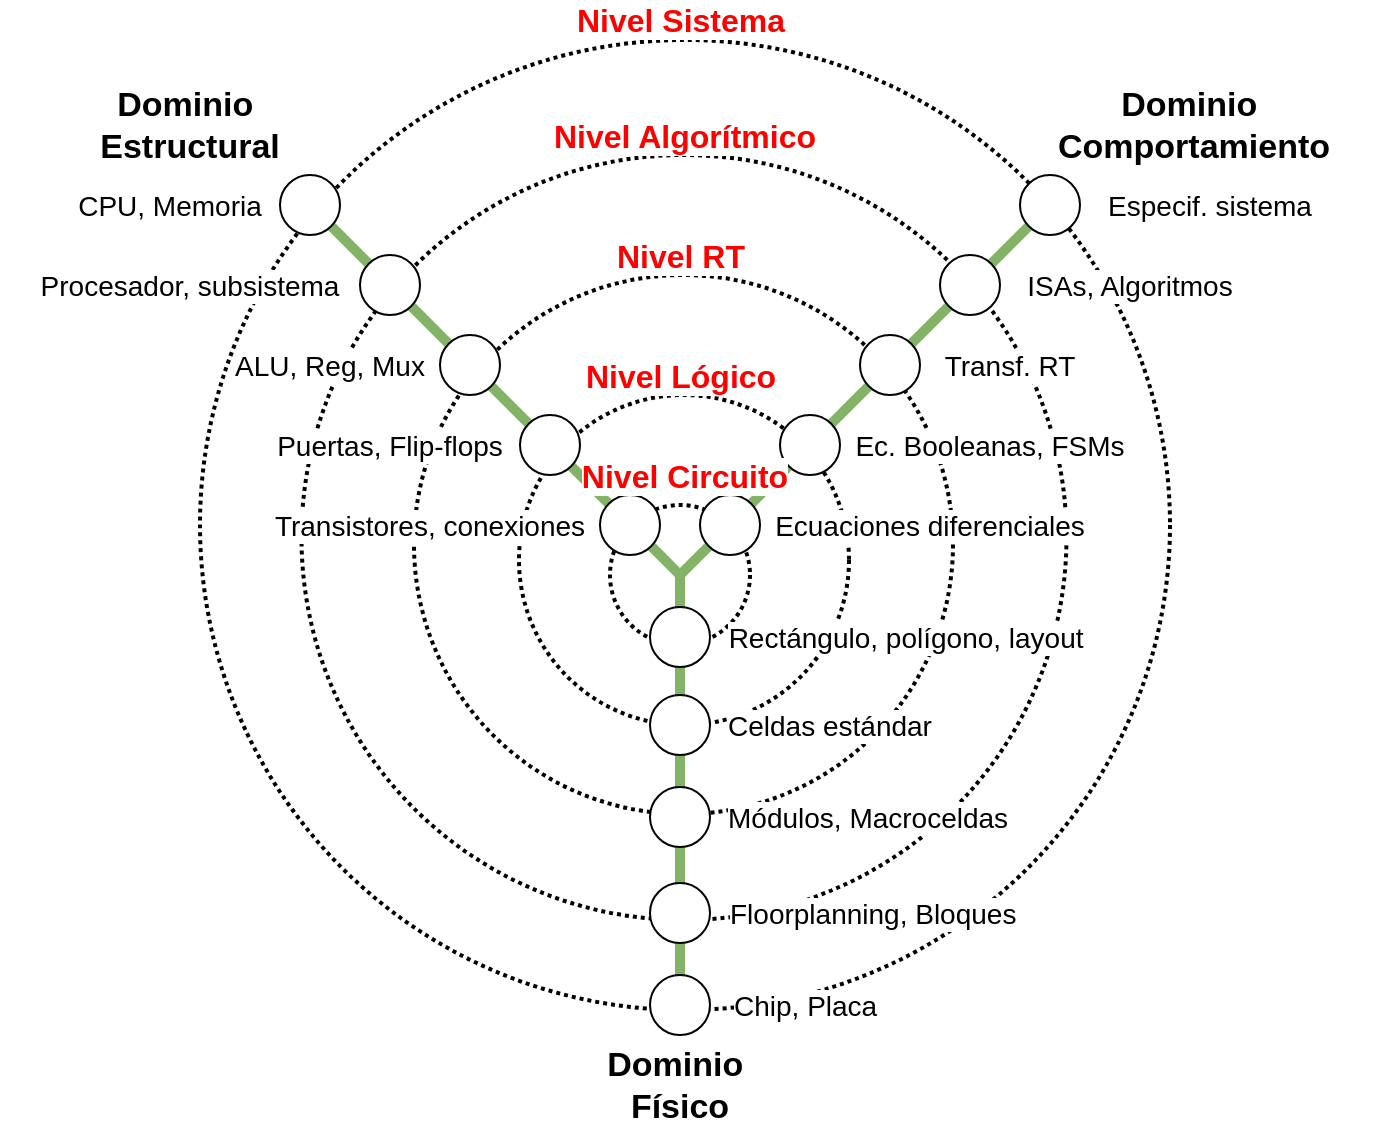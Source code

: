 <mxfile version="15.3.5" type="device"><diagram id="zPUGsXSdhFLoyrAWqTQ_" name="Page-1"><mxGraphModel dx="1240" dy="587" grid="1" gridSize="10" guides="1" tooltips="1" connect="1" arrows="1" fold="1" page="1" pageScale="1" pageWidth="850" pageHeight="1100" math="0" shadow="0"><root><mxCell id="0"/><mxCell id="1" parent="0"/><mxCell id="7jA7dr61VbNITCyJibbU-56" value="&lt;span style=&quot;color: rgba(0 , 0 , 0 , 0) ; font-family: monospace ; font-size: 0px&quot;&gt;%3CmxGraphModel%3E%3Croot%3E%3CmxCell%20id%3D%220%22%2F%3E%3CmxCell%20id%3D%221%22%20parent%3D%220%22%2F%3E%3CmxCell%20id%3D%222%22%20value%3D%22%22%20style%3D%22ellipse%3BwhiteSpace%3Dwrap%3Bhtml%3D1%3Baspect%3Dfixed%3BhachureGap%3D4%3BpointerEvents%3D0%3BfontSize%3D14%3Balign%3Dcenter%3Bdashed%3D1%3BstrokeWidth%3D2%3BdashPattern%3D1%201%3B%22%20vertex%3D%221%22%20parent%3D%221%22%3E%3CmxGeometry%20x%3D%22325%22%20y%3D%22215%22%20width%3D%2270%22%20height%3D%2270%22%20as%3D%22geometry%22%2F%3E%3C%2FmxCell%3E%3C%2Froot%3E%3C%2FmxGraphModel%3E&lt;/span&gt;" style="ellipse;whiteSpace=wrap;html=1;aspect=fixed;hachureGap=4;pointerEvents=0;fontSize=14;align=center;dashed=1;strokeWidth=2;dashPattern=1 1;" vertex="1" parent="1"><mxGeometry x="160" y="40" width="485" height="485" as="geometry"/></mxCell><mxCell id="7jA7dr61VbNITCyJibbU-54" value="&lt;span style=&quot;color: rgba(0 , 0 , 0 , 0) ; font-family: monospace ; font-size: 0px&quot;&gt;%3CmxGraphModel%3E%3Croot%3E%3CmxCell%20id%3D%220%22%2F%3E%3CmxCell%20id%3D%221%22%20parent%3D%220%22%2F%3E%3CmxCell%20id%3D%222%22%20value%3D%22%22%20style%3D%22ellipse%3BwhiteSpace%3Dwrap%3Bhtml%3D1%3Baspect%3Dfixed%3BhachureGap%3D4%3BpointerEvents%3D0%3BfontSize%3D14%3Balign%3Dcenter%3Bdashed%3D1%3BstrokeWidth%3D2%3BdashPattern%3D1%201%3B%22%20vertex%3D%221%22%20parent%3D%221%22%3E%3CmxGeometry%20x%3D%22325%22%20y%3D%22215%22%20width%3D%2270%22%20height%3D%2270%22%20as%3D%22geometry%22%2F%3E%3C%2FmxCell%3E%3C%2Froot%3E%3C%2FmxGraphModel%3E&lt;/span&gt;" style="ellipse;whiteSpace=wrap;html=1;aspect=fixed;hachureGap=4;pointerEvents=0;fontSize=14;align=center;dashed=1;strokeWidth=2;dashPattern=1 1;" vertex="1" parent="1"><mxGeometry x="210.75" y="97.5" width="382.5" height="382.5" as="geometry"/></mxCell><mxCell id="7jA7dr61VbNITCyJibbU-53" value="&lt;span style=&quot;color: rgba(0 , 0 , 0 , 0) ; font-family: monospace ; font-size: 0px&quot;&gt;%3CmxGraphModel%3E%3Croot%3E%3CmxCell%20id%3D%220%22%2F%3E%3CmxCell%20id%3D%221%22%20parent%3D%220%22%2F%3E%3CmxCell%20id%3D%222%22%20value%3D%22%22%20style%3D%22ellipse%3BwhiteSpace%3Dwrap%3Bhtml%3D1%3Baspect%3Dfixed%3BhachureGap%3D4%3BpointerEvents%3D0%3BfontSize%3D14%3Balign%3Dcenter%3Bdashed%3D1%3BstrokeWidth%3D2%3BdashPattern%3D1%201%3B%22%20vertex%3D%221%22%20parent%3D%221%22%3E%3CmxGeometry%20x%3D%22325%22%20y%3D%22215%22%20width%3D%2270%22%20height%3D%2270%22%20as%3D%22geometry%22%2F%3E%3C%2FmxCell%3E%3C%2Froot%3E%3C%2FmxGraphModel%3E&lt;/span&gt;" style="ellipse;whiteSpace=wrap;html=1;aspect=fixed;hachureGap=4;pointerEvents=0;fontSize=14;align=center;dashed=1;strokeWidth=2;dashPattern=1 1;" vertex="1" parent="1"><mxGeometry x="267" y="157.5" width="269.5" height="269.5" as="geometry"/></mxCell><mxCell id="7jA7dr61VbNITCyJibbU-51" value="&lt;span style=&quot;color: rgba(0 , 0 , 0 , 0) ; font-family: monospace ; font-size: 0px&quot;&gt;%3CmxGraphModel%3E%3Croot%3E%3CmxCell%20id%3D%220%22%2F%3E%3CmxCell%20id%3D%221%22%20parent%3D%220%22%2F%3E%3CmxCell%20id%3D%222%22%20value%3D%22%22%20style%3D%22ellipse%3BwhiteSpace%3Dwrap%3Bhtml%3D1%3Baspect%3Dfixed%3BhachureGap%3D4%3BpointerEvents%3D0%3BfontSize%3D14%3Balign%3Dcenter%3Bdashed%3D1%3BstrokeWidth%3D2%3BdashPattern%3D1%201%3B%22%20vertex%3D%221%22%20parent%3D%221%22%3E%3CmxGeometry%20x%3D%22325%22%20y%3D%22215%22%20width%3D%2270%22%20height%3D%2270%22%20as%3D%22geometry%22%2F%3E%3C%2FmxCell%3E%3C%2Froot%3E%3C%2FmxGraphModel%3E&lt;/span&gt;" style="ellipse;whiteSpace=wrap;html=1;aspect=fixed;hachureGap=4;pointerEvents=0;fontSize=14;align=center;dashed=1;strokeWidth=2;dashPattern=1 1;" vertex="1" parent="1"><mxGeometry x="319.5" y="217.5" width="165" height="165" as="geometry"/></mxCell><mxCell id="7jA7dr61VbNITCyJibbU-48" value="" style="ellipse;whiteSpace=wrap;html=1;aspect=fixed;hachureGap=4;pointerEvents=0;fontSize=14;align=center;dashed=1;strokeWidth=2;dashPattern=1 1;" vertex="1" parent="1"><mxGeometry x="365" y="272.5" width="70" height="70" as="geometry"/></mxCell><mxCell id="7jA7dr61VbNITCyJibbU-29" value="" style="endArrow=none;html=1;fontSize=14;startSize=14;endSize=14;sourcePerimeterSpacing=8;targetPerimeterSpacing=8;strokeWidth=5;exitX=0.5;exitY=1;exitDx=0;exitDy=0;fillColor=#d5e8d4;strokeColor=#82b366;" edge="1" parent="1" source="7jA7dr61VbNITCyJibbU-19"><mxGeometry width="50" height="50" relative="1" as="geometry"><mxPoint x="490" y="377.5" as="sourcePoint"/><mxPoint x="400" y="307.5" as="targetPoint"/></mxGeometry></mxCell><mxCell id="7jA7dr61VbNITCyJibbU-12" value="Dominio&amp;nbsp;&lt;br style=&quot;font-size: 17px;&quot;&gt;Estructural" style="text;html=1;strokeColor=none;fillColor=none;align=center;verticalAlign=middle;whiteSpace=wrap;rounded=0;hachureGap=4;pointerEvents=0;fontSize=17;fontStyle=1" vertex="1" parent="1"><mxGeometry x="110" y="67.5" width="90" height="30" as="geometry"/></mxCell><mxCell id="7jA7dr61VbNITCyJibbU-14" value="Dominio&amp;nbsp;&lt;br style=&quot;font-size: 17px;&quot;&gt;Comportamiento" style="text;html=1;strokeColor=none;fillColor=none;align=center;verticalAlign=middle;whiteSpace=wrap;rounded=0;hachureGap=4;pointerEvents=0;fontSize=17;fontStyle=1" vertex="1" parent="1"><mxGeometry x="597" y="67.5" width="120" height="30" as="geometry"/></mxCell><mxCell id="7jA7dr61VbNITCyJibbU-15" value="" style="ellipse;whiteSpace=wrap;html=1;aspect=fixed;hachureGap=4;pointerEvents=0;" vertex="1" parent="1"><mxGeometry x="385" y="323.5" width="30" height="30" as="geometry"/></mxCell><mxCell id="7jA7dr61VbNITCyJibbU-16" value="" style="ellipse;whiteSpace=wrap;html=1;aspect=fixed;hachureGap=4;pointerEvents=0;" vertex="1" parent="1"><mxGeometry x="385" y="367.5" width="30" height="30" as="geometry"/></mxCell><mxCell id="7jA7dr61VbNITCyJibbU-17" value="" style="ellipse;whiteSpace=wrap;html=1;aspect=fixed;hachureGap=4;pointerEvents=0;" vertex="1" parent="1"><mxGeometry x="385" y="413.5" width="30" height="30" as="geometry"/></mxCell><mxCell id="7jA7dr61VbNITCyJibbU-18" value="" style="ellipse;whiteSpace=wrap;html=1;aspect=fixed;hachureGap=4;pointerEvents=0;" vertex="1" parent="1"><mxGeometry x="385" y="461.5" width="30" height="30" as="geometry"/></mxCell><mxCell id="7jA7dr61VbNITCyJibbU-19" value="" style="ellipse;whiteSpace=wrap;html=1;aspect=fixed;hachureGap=4;pointerEvents=0;" vertex="1" parent="1"><mxGeometry x="385" y="507.5" width="30" height="30" as="geometry"/></mxCell><mxCell id="7jA7dr61VbNITCyJibbU-27" value="" style="endArrow=none;html=1;fontSize=14;startSize=14;endSize=14;sourcePerimeterSpacing=8;targetPerimeterSpacing=8;strokeWidth=5;fillColor=#d5e8d4;strokeColor=#82b366;" edge="1" parent="1"><mxGeometry width="50" height="50" relative="1" as="geometry"><mxPoint x="400" y="307.5" as="sourcePoint"/><mxPoint x="590" y="117.5" as="targetPoint"/></mxGeometry></mxCell><mxCell id="7jA7dr61VbNITCyJibbU-6" value="" style="ellipse;whiteSpace=wrap;html=1;aspect=fixed;hachureGap=4;pointerEvents=0;" vertex="1" parent="1"><mxGeometry x="570" y="107.5" width="30" height="30" as="geometry"/></mxCell><mxCell id="7jA7dr61VbNITCyJibbU-7" value="" style="ellipse;whiteSpace=wrap;html=1;aspect=fixed;hachureGap=4;pointerEvents=0;" vertex="1" parent="1"><mxGeometry x="530" y="147.5" width="30" height="30" as="geometry"/></mxCell><mxCell id="7jA7dr61VbNITCyJibbU-8" value="" style="ellipse;whiteSpace=wrap;html=1;aspect=fixed;hachureGap=4;pointerEvents=0;" vertex="1" parent="1"><mxGeometry x="490" y="187.5" width="30" height="30" as="geometry"/></mxCell><mxCell id="7jA7dr61VbNITCyJibbU-9" value="" style="ellipse;whiteSpace=wrap;html=1;aspect=fixed;hachureGap=4;pointerEvents=0;" vertex="1" parent="1"><mxGeometry x="450" y="227.5" width="30" height="30" as="geometry"/></mxCell><mxCell id="7jA7dr61VbNITCyJibbU-10" value="" style="ellipse;whiteSpace=wrap;html=1;aspect=fixed;hachureGap=4;pointerEvents=0;" vertex="1" parent="1"><mxGeometry x="410" y="267.5" width="30" height="30" as="geometry"/></mxCell><mxCell id="7jA7dr61VbNITCyJibbU-28" value="" style="endArrow=none;html=1;fontSize=14;startSize=14;endSize=14;sourcePerimeterSpacing=8;targetPerimeterSpacing=8;strokeWidth=5;fillColor=#d5e8d4;strokeColor=#82b366;exitX=0;exitY=0;exitDx=0;exitDy=0;" edge="1" parent="1" source="7jA7dr61VbNITCyJibbU-1"><mxGeometry width="50" height="50" relative="1" as="geometry"><mxPoint x="200" y="281.5" as="sourcePoint"/><mxPoint x="400" y="307.5" as="targetPoint"/></mxGeometry></mxCell><mxCell id="7jA7dr61VbNITCyJibbU-1" value="" style="ellipse;whiteSpace=wrap;html=1;aspect=fixed;hachureGap=4;pointerEvents=0;" vertex="1" parent="1"><mxGeometry x="200" y="107.5" width="30" height="30" as="geometry"/></mxCell><mxCell id="7jA7dr61VbNITCyJibbU-2" value="" style="ellipse;whiteSpace=wrap;html=1;aspect=fixed;hachureGap=4;pointerEvents=0;" vertex="1" parent="1"><mxGeometry x="240" y="147.5" width="30" height="30" as="geometry"/></mxCell><mxCell id="7jA7dr61VbNITCyJibbU-3" value="" style="ellipse;whiteSpace=wrap;html=1;aspect=fixed;hachureGap=4;pointerEvents=0;" vertex="1" parent="1"><mxGeometry x="280" y="187.5" width="30" height="30" as="geometry"/></mxCell><mxCell id="7jA7dr61VbNITCyJibbU-4" value="" style="ellipse;whiteSpace=wrap;html=1;aspect=fixed;hachureGap=4;pointerEvents=0;" vertex="1" parent="1"><mxGeometry x="320" y="227.5" width="30" height="30" as="geometry"/></mxCell><mxCell id="7jA7dr61VbNITCyJibbU-5" value="" style="ellipse;whiteSpace=wrap;html=1;aspect=fixed;hachureGap=4;pointerEvents=0;" vertex="1" parent="1"><mxGeometry x="360" y="267.5" width="30" height="30" as="geometry"/></mxCell><mxCell id="7jA7dr61VbNITCyJibbU-30" value="Especif. sistema" style="text;html=1;strokeColor=none;fillColor=none;align=center;verticalAlign=middle;whiteSpace=wrap;rounded=0;hachureGap=4;pointerEvents=0;fontSize=14;labelBackgroundColor=default;" vertex="1" parent="1"><mxGeometry x="580" y="112.5" width="170" height="20" as="geometry"/></mxCell><mxCell id="7jA7dr61VbNITCyJibbU-31" value="ISAs, Algoritmos" style="text;html=1;strokeColor=none;fillColor=none;align=center;verticalAlign=middle;whiteSpace=wrap;rounded=0;hachureGap=4;pointerEvents=0;fontSize=14;labelBackgroundColor=default;" vertex="1" parent="1"><mxGeometry x="540" y="152.5" width="170" height="20" as="geometry"/></mxCell><mxCell id="7jA7dr61VbNITCyJibbU-32" value="Ec. Booleanas, FSMs" style="text;html=1;strokeColor=none;fillColor=none;align=center;verticalAlign=middle;whiteSpace=wrap;rounded=0;hachureGap=4;pointerEvents=0;fontSize=14;labelBackgroundColor=default;" vertex="1" parent="1"><mxGeometry x="470" y="232.5" width="170" height="20" as="geometry"/></mxCell><mxCell id="7jA7dr61VbNITCyJibbU-33" value="Transf. RT" style="text;html=1;strokeColor=none;fillColor=none;align=center;verticalAlign=middle;whiteSpace=wrap;rounded=0;hachureGap=4;pointerEvents=0;fontSize=14;labelBackgroundColor=default;" vertex="1" parent="1"><mxGeometry x="480" y="192.5" width="170" height="20" as="geometry"/></mxCell><mxCell id="7jA7dr61VbNITCyJibbU-35" value="Dominio&amp;nbsp;&lt;br style=&quot;font-size: 17px;&quot;&gt;Físico" style="text;html=1;strokeColor=none;fillColor=none;align=center;verticalAlign=middle;whiteSpace=wrap;rounded=0;hachureGap=4;pointerEvents=0;fontSize=17;fontStyle=1" vertex="1" parent="1"><mxGeometry x="340" y="547.5" width="120" height="30" as="geometry"/></mxCell><mxCell id="7jA7dr61VbNITCyJibbU-36" value="Ecuaciones diferenciales" style="text;html=1;strokeColor=none;fillColor=none;align=center;verticalAlign=middle;whiteSpace=wrap;rounded=0;hachureGap=4;pointerEvents=0;fontSize=14;labelBackgroundColor=default;" vertex="1" parent="1"><mxGeometry x="440" y="272.5" width="170" height="20" as="geometry"/></mxCell><mxCell id="7jA7dr61VbNITCyJibbU-37" value="CPU, Memoria" style="text;html=1;strokeColor=none;fillColor=none;align=center;verticalAlign=middle;whiteSpace=wrap;rounded=0;hachureGap=4;pointerEvents=0;fontSize=14;labelBackgroundColor=default;" vertex="1" parent="1"><mxGeometry x="60" y="112.5" width="170" height="20" as="geometry"/></mxCell><mxCell id="7jA7dr61VbNITCyJibbU-38" value="Procesador, subsistema" style="text;html=1;strokeColor=none;fillColor=none;align=center;verticalAlign=middle;whiteSpace=wrap;rounded=0;hachureGap=4;pointerEvents=0;fontSize=14;labelBackgroundColor=default;" vertex="1" parent="1"><mxGeometry x="70" y="152.5" width="170" height="20" as="geometry"/></mxCell><mxCell id="7jA7dr61VbNITCyJibbU-39" value="ALU, Reg, Mux" style="text;html=1;strokeColor=none;fillColor=none;align=center;verticalAlign=middle;whiteSpace=wrap;rounded=0;hachureGap=4;pointerEvents=0;fontSize=14;labelBackgroundColor=default;" vertex="1" parent="1"><mxGeometry x="160" y="192.5" width="130" height="20" as="geometry"/></mxCell><mxCell id="7jA7dr61VbNITCyJibbU-40" value="Puertas, Flip-flops" style="text;html=1;strokeColor=none;fillColor=none;align=center;verticalAlign=middle;whiteSpace=wrap;rounded=0;hachureGap=4;pointerEvents=0;fontSize=14;labelBackgroundColor=default;" vertex="1" parent="1"><mxGeometry x="170" y="232.5" width="170" height="20" as="geometry"/></mxCell><mxCell id="7jA7dr61VbNITCyJibbU-41" value="Transistores, conexiones" style="text;html=1;strokeColor=none;fillColor=none;align=center;verticalAlign=middle;whiteSpace=wrap;rounded=0;hachureGap=4;pointerEvents=0;fontSize=14;labelBackgroundColor=default;" vertex="1" parent="1"><mxGeometry x="190" y="272.5" width="170" height="20" as="geometry"/></mxCell><mxCell id="7jA7dr61VbNITCyJibbU-42" value="&lt;div&gt;Rectángulo, polígono, layout&amp;nbsp;&lt;/div&gt;" style="text;html=1;strokeColor=none;fillColor=none;align=center;verticalAlign=middle;whiteSpace=wrap;rounded=0;hachureGap=4;pointerEvents=0;fontSize=14;labelBackgroundColor=default;" vertex="1" parent="1"><mxGeometry x="415" y="328.5" width="200" height="20" as="geometry"/></mxCell><mxCell id="7jA7dr61VbNITCyJibbU-43" value="Celdas estándar" style="text;whiteSpace=wrap;html=1;fontSize=14;align=center;labelBackgroundColor=default;" vertex="1" parent="1"><mxGeometry x="409.5" y="367.5" width="130" height="30" as="geometry"/></mxCell><mxCell id="7jA7dr61VbNITCyJibbU-44" value="Módulos, Macroceldas" style="text;whiteSpace=wrap;html=1;fontSize=14;labelBackgroundColor=default;" vertex="1" parent="1"><mxGeometry x="422" y="413.5" width="170" height="30" as="geometry"/></mxCell><mxCell id="7jA7dr61VbNITCyJibbU-45" value="Floorplanning, Bloques" style="text;whiteSpace=wrap;html=1;fontSize=14;labelBackgroundColor=default;" vertex="1" parent="1"><mxGeometry x="423" y="461.5" width="160" height="30" as="geometry"/></mxCell><mxCell id="7jA7dr61VbNITCyJibbU-46" value="Chip, Placa" style="text;whiteSpace=wrap;html=1;fontSize=14;labelBackgroundColor=default;" vertex="1" parent="1"><mxGeometry x="424.5" y="507.5" width="100" height="30" as="geometry"/></mxCell><mxCell id="7jA7dr61VbNITCyJibbU-57" value="Nivel Sistema" style="text;html=1;strokeColor=none;fillColor=none;align=center;verticalAlign=middle;whiteSpace=wrap;rounded=0;dashed=1;dashPattern=1 1;labelBackgroundColor=default;hachureGap=4;pointerEvents=0;fontSize=16;fontStyle=1;fontColor=#FF0000;" vertex="1" parent="1"><mxGeometry x="327.5" y="20" width="145" height="20" as="geometry"/></mxCell><mxCell id="7jA7dr61VbNITCyJibbU-59" value="Nivel Algorítmico" style="text;html=1;strokeColor=none;fillColor=none;align=center;verticalAlign=middle;whiteSpace=wrap;rounded=0;dashed=1;dashPattern=1 1;labelBackgroundColor=default;hachureGap=4;pointerEvents=0;fontSize=16;fontStyle=1;fontColor=#FF0000;" vertex="1" parent="1"><mxGeometry x="330" y="77.5" width="145" height="20" as="geometry"/></mxCell><mxCell id="7jA7dr61VbNITCyJibbU-60" value="Nivel RT" style="text;html=1;strokeColor=none;fillColor=none;align=center;verticalAlign=middle;whiteSpace=wrap;rounded=0;dashed=1;dashPattern=1 1;labelBackgroundColor=default;hachureGap=4;pointerEvents=0;fontSize=16;fontStyle=1;fontColor=#FF0000;" vertex="1" parent="1"><mxGeometry x="327.5" y="137.5" width="145" height="20" as="geometry"/></mxCell><mxCell id="7jA7dr61VbNITCyJibbU-62" value="Nivel Lógico" style="text;html=1;strokeColor=none;fillColor=none;align=center;verticalAlign=middle;whiteSpace=wrap;rounded=0;dashed=1;dashPattern=1 1;labelBackgroundColor=default;hachureGap=4;pointerEvents=0;fontSize=16;fontStyle=1;fontColor=#FF0000;" vertex="1" parent="1"><mxGeometry x="327.5" y="197.5" width="145" height="20" as="geometry"/></mxCell><mxCell id="7jA7dr61VbNITCyJibbU-63" value="Nivel Circuito" style="text;html=1;strokeColor=none;fillColor=none;align=center;verticalAlign=middle;whiteSpace=wrap;rounded=0;dashed=1;dashPattern=1 1;labelBackgroundColor=default;hachureGap=4;pointerEvents=0;fontSize=16;fontStyle=1;fontColor=#FF0000;" vertex="1" parent="1"><mxGeometry x="330" y="247.5" width="145" height="20" as="geometry"/></mxCell></root></mxGraphModel></diagram></mxfile>